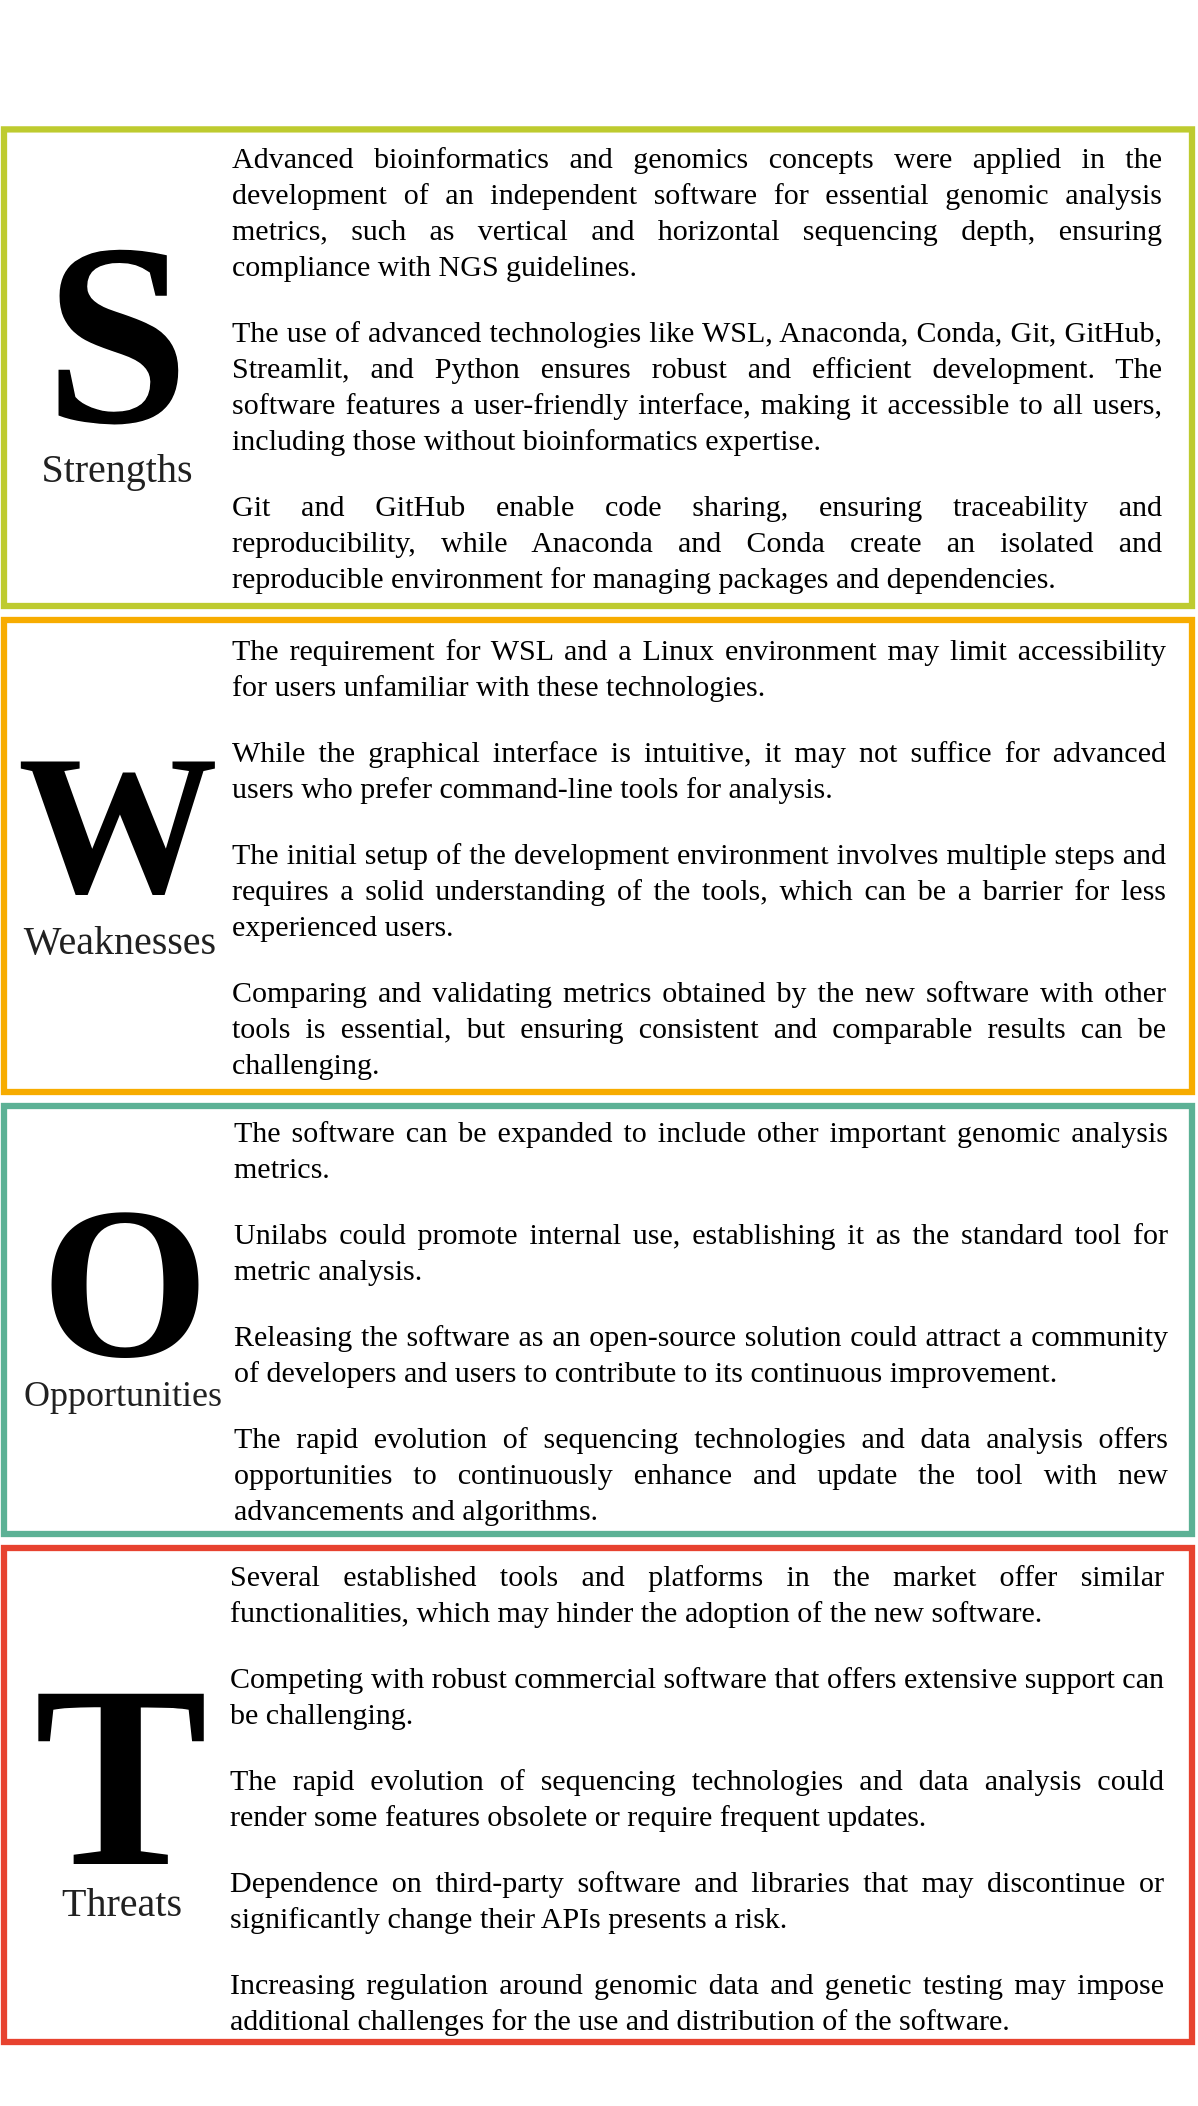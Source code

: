 <mxfile version="24.7.12">
  <diagram name="Página-1" id="E6b4N6jzIni9F3t4hAKb">
    <mxGraphModel dx="1933" dy="2150" grid="0" gridSize="10" guides="1" tooltips="1" connect="1" arrows="1" fold="1" page="1" pageScale="1" pageWidth="827" pageHeight="1169" math="0" shadow="0">
      <root>
        <mxCell id="0" />
        <mxCell id="1" parent="0" />
        <mxCell id="_P0LSQsS4qvH4HmFADIY-21" value="" style="rounded=0;whiteSpace=wrap;html=1;fillColor=none;strokeWidth=3.15;strokeColor=#e7422f;" vertex="1" parent="1">
          <mxGeometry x="112" y="763" width="594" height="247" as="geometry" />
        </mxCell>
        <mxCell id="_P0LSQsS4qvH4HmFADIY-20" value="" style="rounded=0;whiteSpace=wrap;html=1;fillColor=none;strokeWidth=3.15;strokeColor=#5cb195;" vertex="1" parent="1">
          <mxGeometry x="112" y="542" width="594" height="214" as="geometry" />
        </mxCell>
        <mxCell id="_P0LSQsS4qvH4HmFADIY-19" value="" style="rounded=0;whiteSpace=wrap;html=1;fillColor=none;strokeWidth=3.15;strokeColor=#f7ac00;" vertex="1" parent="1">
          <mxGeometry x="112" y="299" width="594" height="236" as="geometry" />
        </mxCell>
        <mxCell id="_P0LSQsS4qvH4HmFADIY-18" value="" style="rounded=0;whiteSpace=wrap;html=1;fillColor=none;strokeWidth=3.15;strokeColor=#becb2f;" vertex="1" parent="1">
          <mxGeometry x="112" y="53.7" width="594" height="238.3" as="geometry" />
        </mxCell>
        <mxCell id="KC3im3dRJgJjoo-SBNaT-9" value="&lt;p style=&quot;text-align: justify; font-size: 15px;&quot;&gt;&lt;font style=&quot;font-size: 15px;&quot;&gt;&lt;span style=&quot;font-size: 15px;&quot;&gt;Advanced bioinformatics and genomics concepts were applied in the development of an independent software for essential genomic analysis metrics, such as vertical and horizontal sequencing depth, ensuring compliance with NGS guidelines.&lt;/span&gt;&lt;/font&gt;&lt;/p&gt;&lt;p style=&quot;text-align: justify; font-size: 15px;&quot;&gt;&lt;span style=&quot;font-size: 15px; background-color: initial;&quot;&gt;The use of advanced technologies like WSL, Anaconda, Conda, Git, GitHub, Streamlit, and Python ensures robust and efficient development. The software features a user-friendly interface, making it accessible to all users, including those without bioinformatics expertise.&lt;/span&gt;&lt;br style=&quot;font-size: 15px;&quot;&gt;&lt;/p&gt;&lt;p style=&quot;text-align: justify; font-size: 15px;&quot;&gt;&lt;span style=&quot;font-size: 15px; background-color: initial;&quot;&gt;Git and GitHub enable code sharing, ensuring traceability and reproducibility, while Anaconda and Conda create an isolated and reproducible environment for managing packages and dependencies.&lt;/span&gt;&lt;br style=&quot;font-size: 15px;&quot;&gt;&lt;/p&gt;" style="rounded=0;html=1;hachureGap=4;fontFamily=Computer Modern;strokeColor=none;container=0;fontSize=15;whiteSpace=wrap;horizontal=1;spacing=0;fillColor=none;" parent="1" vertex="1">
          <mxGeometry x="227" y="59" width="463" height="226" as="geometry" />
        </mxCell>
        <mxCell id="KC3im3dRJgJjoo-SBNaT-20" value="&lt;p style=&quot;text-align: justify; font-size: 15px;&quot;&gt;&lt;span style=&quot;font-size: 15px;&quot;&gt;&lt;font style=&quot;font-size: 15px;&quot;&gt;The requirement for WSL and a Linux environment may limit accessibility for users unfamiliar with these technologies.&lt;/font&gt;&lt;/span&gt;&lt;/p&gt;&lt;p style=&quot;text-align: justify; font-size: 15px;&quot;&gt;&lt;font style=&quot;font-size: 15px;&quot;&gt;&lt;span style=&quot;font-size: 15px; background-color: initial;&quot;&gt;While the graphical interface is intuitive, it may not suffice for advanced users who prefer command-line tools for analysis.&lt;/span&gt;&lt;br style=&quot;font-size: 15px;&quot;&gt;&lt;/font&gt;&lt;/p&gt;&lt;p style=&quot;text-align: justify; font-size: 15px;&quot;&gt;&lt;font style=&quot;font-size: 15px;&quot;&gt;&lt;span style=&quot;font-size: 15px; background-color: initial;&quot;&gt;The initial setup of the development environment involves multiple steps and requires a solid understanding of the tools, which can be a barrier for less experienced users.&lt;/span&gt;&lt;br style=&quot;font-size: 15px;&quot;&gt;&lt;/font&gt;&lt;/p&gt;&lt;p style=&quot;text-align: justify; font-size: 15px;&quot;&gt;&lt;span style=&quot;font-size: 15px; background-color: initial;&quot;&gt;&lt;font style=&quot;font-size: 15px;&quot;&gt;Comparing and validating metrics obtained by the new software with other tools is essential, but ensuring consistent and comparable results can be challenging.&lt;/font&gt;&lt;/span&gt;&lt;br style=&quot;font-size: 15px;&quot;&gt;&lt;/p&gt;" style="rounded=0;html=1;hachureGap=4;fontFamily=Computer Modern;strokeColor=none;container=0;fontSize=15;whiteSpace=wrap;horizontal=1;spacing=0;fillColor=none;" parent="1" vertex="1">
          <mxGeometry x="227" y="306" width="465" height="221.8" as="geometry" />
        </mxCell>
        <mxCell id="KC3im3dRJgJjoo-SBNaT-25" value="&lt;p style=&quot;text-align: justify; font-size: 15px;&quot;&gt;&lt;span style=&quot;font-size: 15px;&quot;&gt;&lt;font style=&quot;font-size: 15px;&quot;&gt;The software can be expanded to include other important genomic analysis metrics.&lt;/font&gt;&lt;/span&gt;&lt;/p&gt;&lt;p style=&quot;text-align: justify; font-size: 15px;&quot;&gt;&lt;font style=&quot;font-size: 15px;&quot;&gt;&lt;span style=&quot;font-size: 15px; background-color: initial;&quot;&gt;Unilabs could promote internal use, establishing it as the standard tool for metric analysis.&lt;/span&gt;&lt;br style=&quot;font-size: 15px;&quot;&gt;&lt;/font&gt;&lt;/p&gt;&lt;p style=&quot;text-align: justify; font-size: 15px;&quot;&gt;&lt;font style=&quot;font-size: 15px;&quot;&gt;&lt;span style=&quot;font-size: 15px; background-color: initial;&quot;&gt;Releasing the software as an open-source solution could attract a community of developers and users to contribute to its continuous improvement.&lt;/span&gt;&lt;br style=&quot;font-size: 15px;&quot;&gt;&lt;/font&gt;&lt;/p&gt;&lt;p style=&quot;text-align: justify; font-size: 15px;&quot;&gt;&lt;span style=&quot;font-size: 15px; background-color: initial;&quot;&gt;&lt;font style=&quot;font-size: 15px;&quot;&gt;The rapid evolution of sequencing technologies and data analysis offers opportunities to continuously enhance and update the tool with new advancements and algorithms.&lt;/font&gt;&lt;/span&gt;&lt;br style=&quot;font-size: 15px;&quot;&gt;&lt;/p&gt;" style="rounded=0;html=1;hachureGap=4;fontFamily=Computer Modern;strokeColor=none;container=0;fontSize=15;whiteSpace=wrap;horizontal=1;spacing=0;fillColor=none;" parent="1" vertex="1">
          <mxGeometry x="228" y="544" width="465" height="210" as="geometry" />
        </mxCell>
        <mxCell id="KC3im3dRJgJjoo-SBNaT-30" value="&lt;p style=&quot;text-align: justify; font-size: 15px;&quot;&gt;&lt;span style=&quot;font-size: 15px;&quot;&gt;&lt;font style=&quot;font-size: 15px;&quot;&gt;Several established tools and platforms in the market offer similar functionalities, which may hinder the adoption of the new software.&lt;/font&gt;&lt;/span&gt;&lt;/p&gt;&lt;p style=&quot;text-align: justify; font-size: 15px;&quot;&gt;&lt;font style=&quot;font-size: 15px;&quot;&gt;&lt;span style=&quot;font-size: 15px; background-color: initial;&quot;&gt;Competing with robust commercial software that offers extensive support can be challenging.&lt;/span&gt;&lt;br style=&quot;font-size: 15px;&quot;&gt;&lt;/font&gt;&lt;/p&gt;&lt;p style=&quot;text-align: justify; font-size: 15px;&quot;&gt;&lt;font style=&quot;font-size: 15px;&quot;&gt;&lt;span style=&quot;font-size: 15px; background-color: initial;&quot;&gt;The rapid evolution of sequencing technologies and data analysis could render some features obsolete or require frequent updates.&lt;/span&gt;&lt;br style=&quot;font-size: 15px;&quot;&gt;&lt;/font&gt;&lt;/p&gt;&lt;p style=&quot;text-align: justify; font-size: 15px;&quot;&gt;&lt;font style=&quot;font-size: 15px;&quot;&gt;&lt;span style=&quot;font-size: 15px; background-color: initial;&quot;&gt;Dependence on third-party software and libraries that may discontinue or significantly change their APIs presents a risk.&lt;/span&gt;&lt;br style=&quot;font-size: 15px;&quot;&gt;&lt;/font&gt;&lt;/p&gt;&lt;p style=&quot;text-align: justify; font-size: 15px;&quot;&gt;&lt;span style=&quot;font-size: 15px; background-color: initial;&quot;&gt;&lt;font style=&quot;font-size: 15px;&quot;&gt;Increasing regulation around genomic data and genetic testing may impose additional challenges for the use and distribution of the software.&lt;/font&gt;&lt;/span&gt;&lt;br style=&quot;font-size: 15px;&quot;&gt;&lt;/p&gt;" style="rounded=0;html=1;hachureGap=4;fontFamily=Computer Modern;strokeColor=none;container=0;fontSize=15;whiteSpace=wrap;horizontal=1;spacing=0;fillColor=none;" parent="1" vertex="1">
          <mxGeometry x="226" y="767" width="465" height="239" as="geometry" />
        </mxCell>
        <mxCell id="_P0LSQsS4qvH4HmFADIY-26" value="" style="group" vertex="1" connectable="0" parent="1">
          <mxGeometry x="118" y="361" width="102" height="111" as="geometry" />
        </mxCell>
        <mxCell id="KC3im3dRJgJjoo-SBNaT-17" value="&lt;h1 style=&quot;font-size: 100px;&quot;&gt;&lt;font style=&quot;font-size: 100px;&quot;&gt;W&lt;/font&gt;&lt;/h1&gt;" style="rounded=0;whiteSpace=wrap;html=1;hachureGap=4;fontFamily=Computer Modern;fontSize=100;strokeColor=none;container=0;verticalAlign=middle;fillColor=none;" parent="_P0LSQsS4qvH4HmFADIY-26" vertex="1">
          <mxGeometry width="102" height="79" as="geometry" />
        </mxCell>
        <mxCell id="KC3im3dRJgJjoo-SBNaT-19" value="&lt;span style=&quot;color: rgb(33, 33, 33); background-color: rgb(255, 255, 255); font-size: 20px;&quot;&gt;&lt;font style=&quot;font-size: 20px;&quot;&gt;Weaknesses&lt;/font&gt;&lt;/span&gt;" style="rounded=0;whiteSpace=wrap;html=1;hachureGap=4;fontFamily=Computer Modern;fontSize=20;strokeColor=none;container=0;fillColor=none;align=center;" parent="_P0LSQsS4qvH4HmFADIY-26" vertex="1">
          <mxGeometry x="2" y="83" width="100" height="28" as="geometry" />
        </mxCell>
        <mxCell id="_P0LSQsS4qvH4HmFADIY-27" value="" style="group" vertex="1" connectable="0" parent="1">
          <mxGeometry x="118" y="107" width="101" height="129" as="geometry" />
        </mxCell>
        <mxCell id="xOtQciatTyw8spUs43n7-1" value="&lt;h1 style=&quot;font-size: 130px;&quot;&gt;&lt;font style=&quot;font-size: 130px;&quot;&gt;S&lt;/font&gt;&lt;/h1&gt;" style="rounded=0;whiteSpace=wrap;html=1;hachureGap=4;fontFamily=Computer Modern;fontSize=130;strokeColor=none;container=0;verticalAlign=middle;fillColor=none;" parent="_P0LSQsS4qvH4HmFADIY-27" vertex="1">
          <mxGeometry width="101" height="95" as="geometry" />
        </mxCell>
        <mxCell id="KC3im3dRJgJjoo-SBNaT-5" value="&lt;span style=&quot;color: rgb(33, 33, 33); text-align: start; background-color: rgb(255, 255, 255); font-size: 20px;&quot;&gt;&lt;font style=&quot;font-size: 20px;&quot;&gt;Strengths&lt;/font&gt;&lt;/span&gt;" style="rounded=0;whiteSpace=wrap;html=1;hachureGap=4;fontFamily=Computer Modern;fontSize=20;strokeColor=none;container=0;fillColor=none;" parent="_P0LSQsS4qvH4HmFADIY-27" vertex="1">
          <mxGeometry y="101" width="101" height="28" as="geometry" />
        </mxCell>
        <mxCell id="_P0LSQsS4qvH4HmFADIY-28" value="" style="group" vertex="1" connectable="0" parent="1">
          <mxGeometry x="120" y="587" width="106" height="113" as="geometry" />
        </mxCell>
        <mxCell id="KC3im3dRJgJjoo-SBNaT-22" value="&lt;h1 style=&quot;font-size: 108px;&quot;&gt;&lt;font style=&quot;font-size: 108px;&quot;&gt;O&lt;/font&gt;&lt;/h1&gt;" style="rounded=0;whiteSpace=wrap;html=1;hachureGap=4;fontFamily=Computer Modern;fontSize=108;strokeColor=none;container=0;verticalAlign=middle;fillColor=none;" parent="_P0LSQsS4qvH4HmFADIY-28" vertex="1">
          <mxGeometry width="105" height="85" as="geometry" />
        </mxCell>
        <mxCell id="KC3im3dRJgJjoo-SBNaT-24" value="&lt;span style=&quot;color: rgb(33, 33, 33); background-color: rgb(255, 255, 255); font-size: 18px;&quot;&gt;&lt;font style=&quot;font-size: 18px;&quot;&gt;Opportunities&lt;/font&gt;&lt;/span&gt;" style="rounded=0;whiteSpace=wrap;html=1;hachureGap=4;fontFamily=Computer Modern;fontSize=18;strokeColor=none;container=0;fillColor=none;align=left;" parent="_P0LSQsS4qvH4HmFADIY-28" vertex="1">
          <mxGeometry y="85" width="106" height="28" as="geometry" />
        </mxCell>
        <mxCell id="_P0LSQsS4qvH4HmFADIY-29" value="" style="group" vertex="1" connectable="0" parent="1">
          <mxGeometry x="125" y="829" width="91" height="119.4" as="geometry" />
        </mxCell>
        <mxCell id="KC3im3dRJgJjoo-SBNaT-27" value="&lt;h1 style=&quot;font-size: 130px;&quot;&gt;&lt;font style=&quot;font-size: 130px;&quot;&gt;T&lt;/font&gt;&lt;/h1&gt;" style="rounded=0;whiteSpace=wrap;html=1;hachureGap=4;fontFamily=Computer Modern;fontSize=130;strokeColor=none;container=0;verticalAlign=middle;fillColor=none;" parent="_P0LSQsS4qvH4HmFADIY-29" vertex="1">
          <mxGeometry width="91" height="93.7" as="geometry" />
        </mxCell>
        <mxCell id="KC3im3dRJgJjoo-SBNaT-29" value="&lt;span style=&quot;color: rgb(33, 33, 33); text-align: start; background-color: rgb(255, 255, 255); font-size: 20px;&quot;&gt;&lt;font style=&quot;font-size: 20px;&quot;&gt;Threats&lt;/font&gt;&lt;/span&gt;" style="rounded=0;whiteSpace=wrap;html=1;hachureGap=4;fontFamily=Computer Modern;fontSize=20;strokeColor=none;container=0;fillColor=none;" parent="_P0LSQsS4qvH4HmFADIY-29" vertex="1">
          <mxGeometry x="4.5" y="99.7" width="82" height="19.7" as="geometry" />
        </mxCell>
      </root>
    </mxGraphModel>
  </diagram>
</mxfile>
